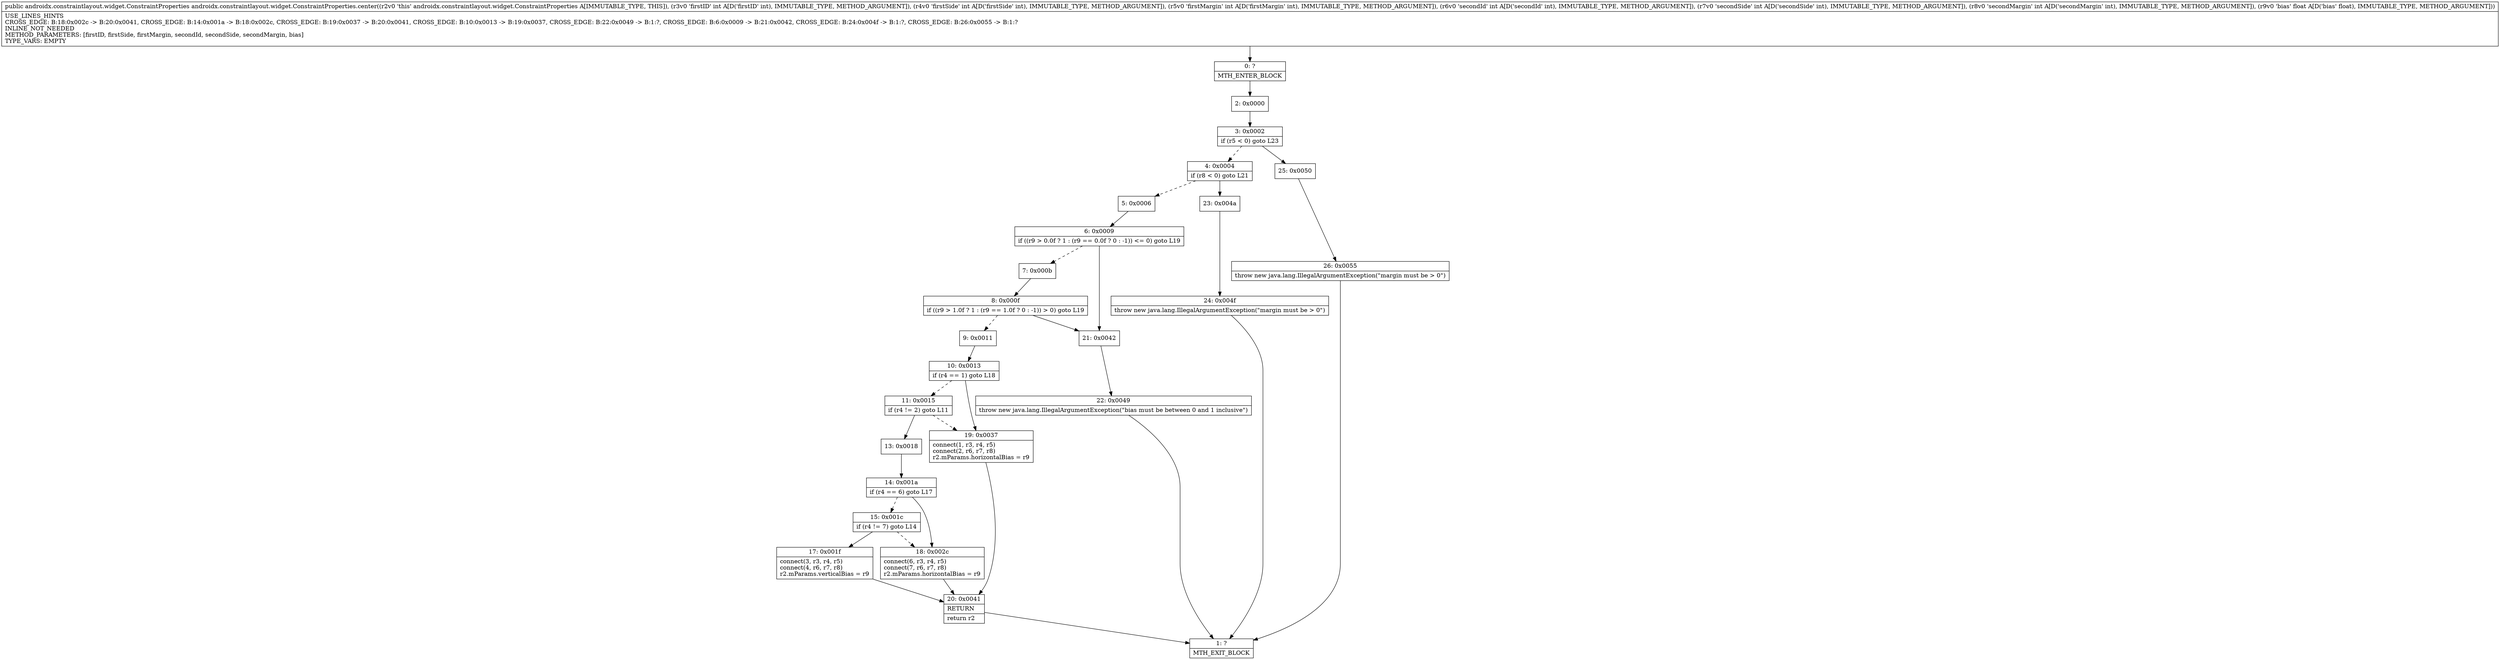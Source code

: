 digraph "CFG forandroidx.constraintlayout.widget.ConstraintProperties.center(IIIIIIF)Landroidx\/constraintlayout\/widget\/ConstraintProperties;" {
Node_0 [shape=record,label="{0\:\ ?|MTH_ENTER_BLOCK\l}"];
Node_2 [shape=record,label="{2\:\ 0x0000}"];
Node_3 [shape=record,label="{3\:\ 0x0002|if (r5 \< 0) goto L23\l}"];
Node_4 [shape=record,label="{4\:\ 0x0004|if (r8 \< 0) goto L21\l}"];
Node_5 [shape=record,label="{5\:\ 0x0006}"];
Node_6 [shape=record,label="{6\:\ 0x0009|if ((r9 \> 0.0f ? 1 : (r9 == 0.0f ? 0 : \-1)) \<= 0) goto L19\l}"];
Node_7 [shape=record,label="{7\:\ 0x000b}"];
Node_8 [shape=record,label="{8\:\ 0x000f|if ((r9 \> 1.0f ? 1 : (r9 == 1.0f ? 0 : \-1)) \> 0) goto L19\l}"];
Node_9 [shape=record,label="{9\:\ 0x0011}"];
Node_10 [shape=record,label="{10\:\ 0x0013|if (r4 == 1) goto L18\l}"];
Node_11 [shape=record,label="{11\:\ 0x0015|if (r4 != 2) goto L11\l}"];
Node_13 [shape=record,label="{13\:\ 0x0018}"];
Node_14 [shape=record,label="{14\:\ 0x001a|if (r4 == 6) goto L17\l}"];
Node_15 [shape=record,label="{15\:\ 0x001c|if (r4 != 7) goto L14\l}"];
Node_17 [shape=record,label="{17\:\ 0x001f|connect(3, r3, r4, r5)\lconnect(4, r6, r7, r8)\lr2.mParams.verticalBias = r9\l}"];
Node_20 [shape=record,label="{20\:\ 0x0041|RETURN\l|return r2\l}"];
Node_1 [shape=record,label="{1\:\ ?|MTH_EXIT_BLOCK\l}"];
Node_18 [shape=record,label="{18\:\ 0x002c|connect(6, r3, r4, r5)\lconnect(7, r6, r7, r8)\lr2.mParams.horizontalBias = r9\l}"];
Node_19 [shape=record,label="{19\:\ 0x0037|connect(1, r3, r4, r5)\lconnect(2, r6, r7, r8)\lr2.mParams.horizontalBias = r9\l}"];
Node_21 [shape=record,label="{21\:\ 0x0042}"];
Node_22 [shape=record,label="{22\:\ 0x0049|throw new java.lang.IllegalArgumentException(\"bias must be between 0 and 1 inclusive\")\l}"];
Node_23 [shape=record,label="{23\:\ 0x004a}"];
Node_24 [shape=record,label="{24\:\ 0x004f|throw new java.lang.IllegalArgumentException(\"margin must be \> 0\")\l}"];
Node_25 [shape=record,label="{25\:\ 0x0050}"];
Node_26 [shape=record,label="{26\:\ 0x0055|throw new java.lang.IllegalArgumentException(\"margin must be \> 0\")\l}"];
MethodNode[shape=record,label="{public androidx.constraintlayout.widget.ConstraintProperties androidx.constraintlayout.widget.ConstraintProperties.center((r2v0 'this' androidx.constraintlayout.widget.ConstraintProperties A[IMMUTABLE_TYPE, THIS]), (r3v0 'firstID' int A[D('firstID' int), IMMUTABLE_TYPE, METHOD_ARGUMENT]), (r4v0 'firstSide' int A[D('firstSide' int), IMMUTABLE_TYPE, METHOD_ARGUMENT]), (r5v0 'firstMargin' int A[D('firstMargin' int), IMMUTABLE_TYPE, METHOD_ARGUMENT]), (r6v0 'secondId' int A[D('secondId' int), IMMUTABLE_TYPE, METHOD_ARGUMENT]), (r7v0 'secondSide' int A[D('secondSide' int), IMMUTABLE_TYPE, METHOD_ARGUMENT]), (r8v0 'secondMargin' int A[D('secondMargin' int), IMMUTABLE_TYPE, METHOD_ARGUMENT]), (r9v0 'bias' float A[D('bias' float), IMMUTABLE_TYPE, METHOD_ARGUMENT]))  | USE_LINES_HINTS\lCROSS_EDGE: B:18:0x002c \-\> B:20:0x0041, CROSS_EDGE: B:14:0x001a \-\> B:18:0x002c, CROSS_EDGE: B:19:0x0037 \-\> B:20:0x0041, CROSS_EDGE: B:10:0x0013 \-\> B:19:0x0037, CROSS_EDGE: B:22:0x0049 \-\> B:1:?, CROSS_EDGE: B:6:0x0009 \-\> B:21:0x0042, CROSS_EDGE: B:24:0x004f \-\> B:1:?, CROSS_EDGE: B:26:0x0055 \-\> B:1:?\lINLINE_NOT_NEEDED\lMETHOD_PARAMETERS: [firstID, firstSide, firstMargin, secondId, secondSide, secondMargin, bias]\lTYPE_VARS: EMPTY\l}"];
MethodNode -> Node_0;Node_0 -> Node_2;
Node_2 -> Node_3;
Node_3 -> Node_4[style=dashed];
Node_3 -> Node_25;
Node_4 -> Node_5[style=dashed];
Node_4 -> Node_23;
Node_5 -> Node_6;
Node_6 -> Node_7[style=dashed];
Node_6 -> Node_21;
Node_7 -> Node_8;
Node_8 -> Node_9[style=dashed];
Node_8 -> Node_21;
Node_9 -> Node_10;
Node_10 -> Node_11[style=dashed];
Node_10 -> Node_19;
Node_11 -> Node_13;
Node_11 -> Node_19[style=dashed];
Node_13 -> Node_14;
Node_14 -> Node_15[style=dashed];
Node_14 -> Node_18;
Node_15 -> Node_17;
Node_15 -> Node_18[style=dashed];
Node_17 -> Node_20;
Node_20 -> Node_1;
Node_18 -> Node_20;
Node_19 -> Node_20;
Node_21 -> Node_22;
Node_22 -> Node_1;
Node_23 -> Node_24;
Node_24 -> Node_1;
Node_25 -> Node_26;
Node_26 -> Node_1;
}

